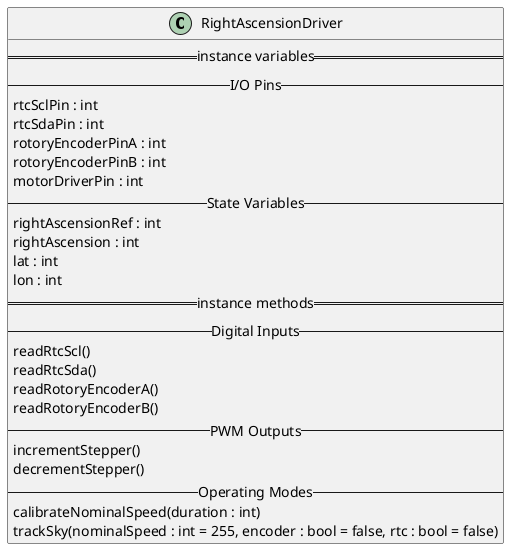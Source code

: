 @startuml
skinparam linetype polyline
/'
skinparam linetype ortho
'/

class RightAscensionDriver {
    == instance variables ==
    -- I/O Pins --
    rtcSclPin : int
    rtcSdaPin : int
    rotoryEncoderPinA : int
    rotoryEncoderPinB : int
    motorDriverPin : int
    -- State Variables --
    rightAscensionRef : int
    rightAscension : int
    lat : int
    lon : int
    == instance methods ==
    -- Digital Inputs --
    readRtcScl()
    readRtcSda()
    readRotoryEncoderA()
    readRotoryEncoderB()
    -- PWM Outputs --
    incrementStepper()
    decrementStepper()
    -- Operating Modes --
    calibrateNominalSpeed(duration : int)
    trackSky(nominalSpeed : int = 255, encoder : bool = false, rtc : bool = false)
}

@enduml
